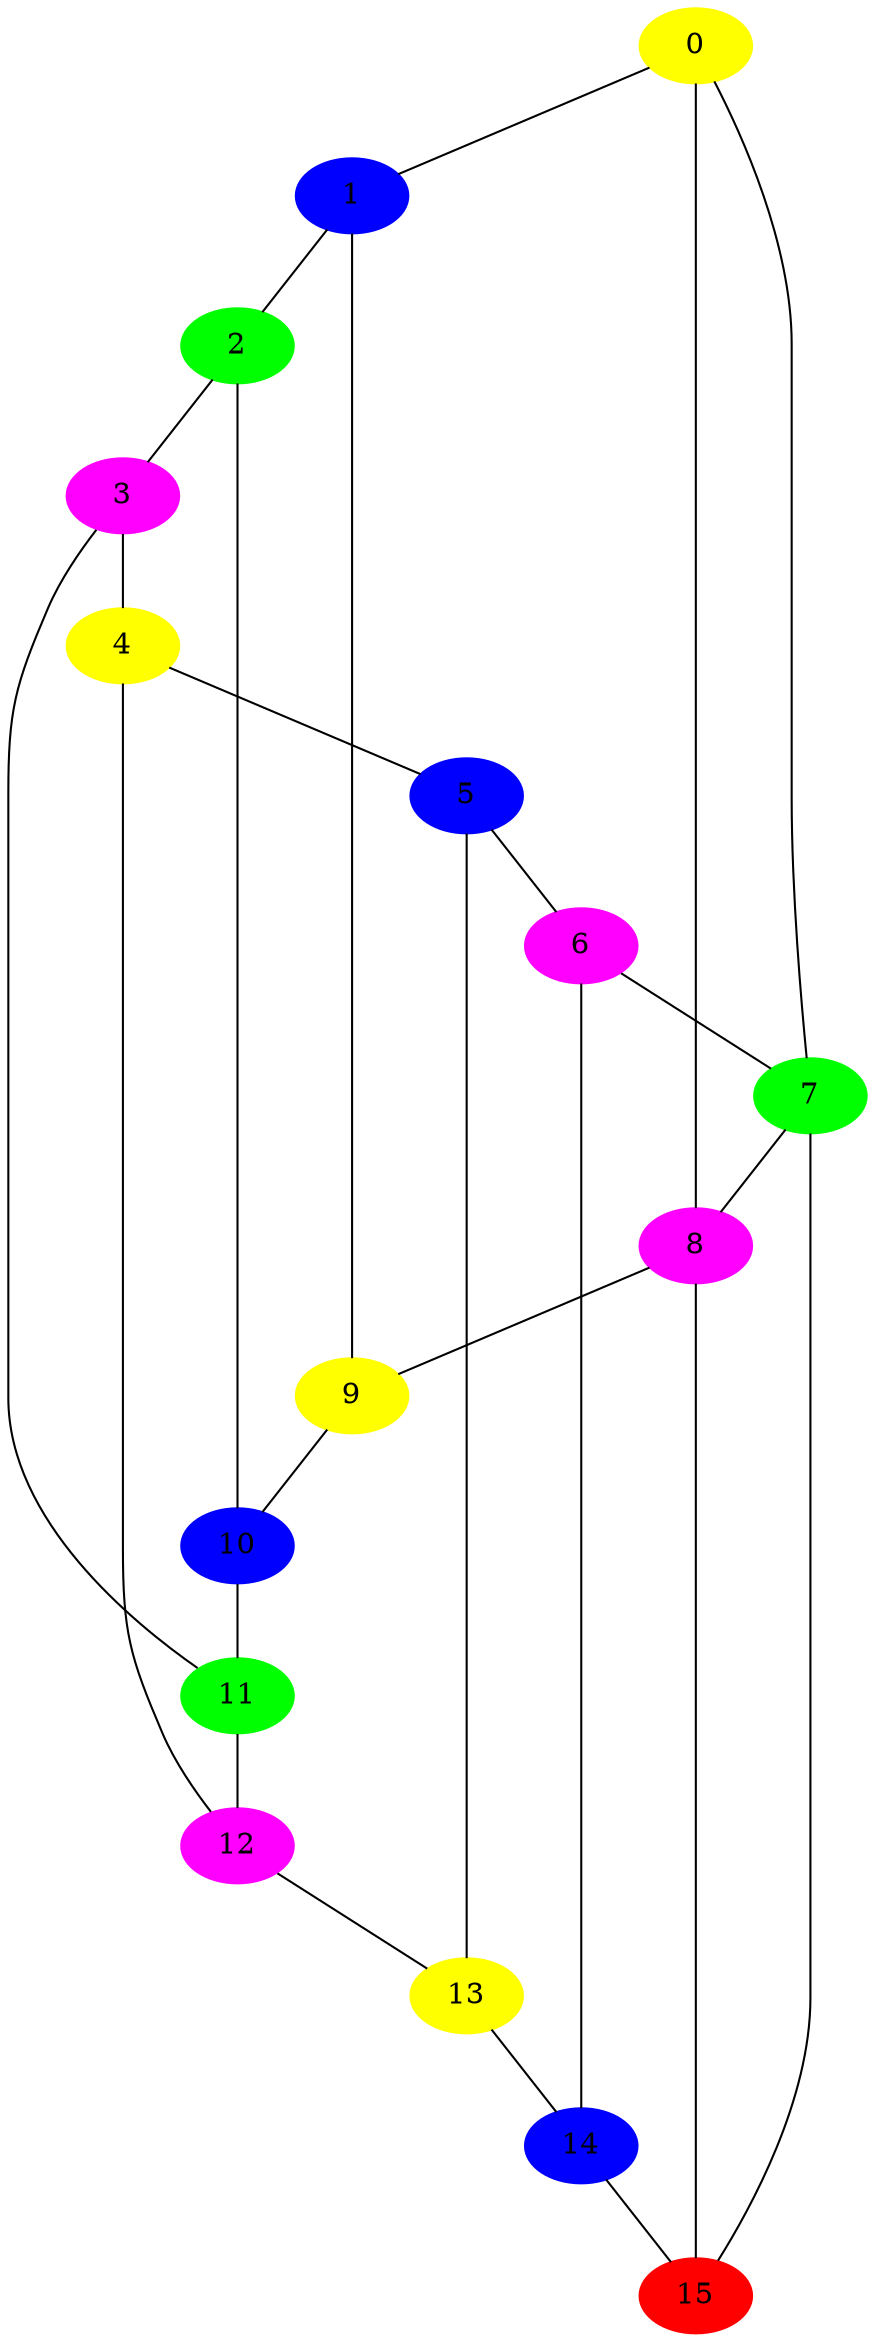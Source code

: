 graph planar1 {
      0 -- 1 ;
      0 -- 7 ;
      0 -- 8 ;
      1 -- 2 ;
      1 -- 9 ;
      2 -- 3 ;
      2 -- 10 ;
      3 -- 4 ;
      3 -- 11 ;
      4 -- 5 ;
      4 -- 12 ;
      5 -- 6 ;
      5 -- 13 ;
      6 -- 7 ;
      6 -- 14 ;
      7 -- 8 ;
      7 -- 15 ;
      8 -- 9 ;
      8 -- 15 ;
      9 -- 10 ;
      10 -- 11 ;
      11 -- 12 ;
      12 -- 13 ;
      13 -- 14 ;
      14 -- 15 ;
      15 ;
      0 [color=yellow, style=filled];
      1 [color=blue, style=filled];
      2 [color=green, style=filled];
      3 [color=magenta, style=filled];
      4 [color=yellow, style=filled];
      5 [color=blue, style=filled];
      6 [color=magenta, style=filled];
      7 [color=green, style=filled];
      8 [color=magenta, style=filled];
      9 [color=yellow, style=filled];
      10 [color=blue, style=filled];
      11 [color=green, style=filled];
      12 [color=magenta, style=filled];
      13 [color=yellow, style=filled];
      14 [color=blue, style=filled];
      15 [color=red, style=filled]
}